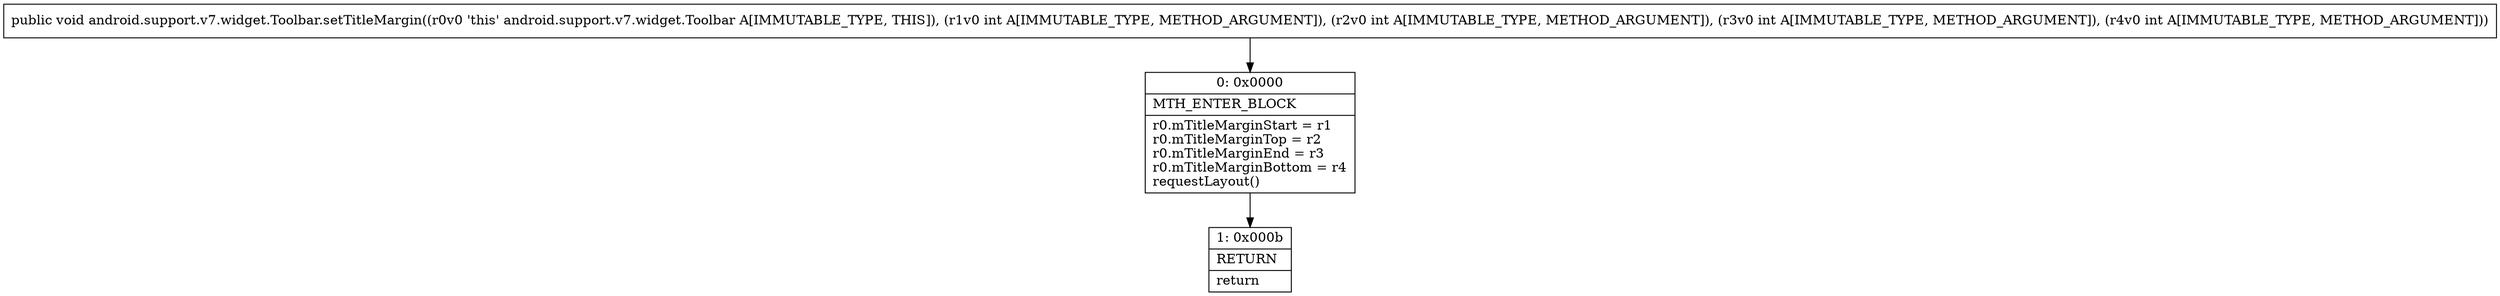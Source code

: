 digraph "CFG forandroid.support.v7.widget.Toolbar.setTitleMargin(IIII)V" {
Node_0 [shape=record,label="{0\:\ 0x0000|MTH_ENTER_BLOCK\l|r0.mTitleMarginStart = r1\lr0.mTitleMarginTop = r2\lr0.mTitleMarginEnd = r3\lr0.mTitleMarginBottom = r4\lrequestLayout()\l}"];
Node_1 [shape=record,label="{1\:\ 0x000b|RETURN\l|return\l}"];
MethodNode[shape=record,label="{public void android.support.v7.widget.Toolbar.setTitleMargin((r0v0 'this' android.support.v7.widget.Toolbar A[IMMUTABLE_TYPE, THIS]), (r1v0 int A[IMMUTABLE_TYPE, METHOD_ARGUMENT]), (r2v0 int A[IMMUTABLE_TYPE, METHOD_ARGUMENT]), (r3v0 int A[IMMUTABLE_TYPE, METHOD_ARGUMENT]), (r4v0 int A[IMMUTABLE_TYPE, METHOD_ARGUMENT])) }"];
MethodNode -> Node_0;
Node_0 -> Node_1;
}


